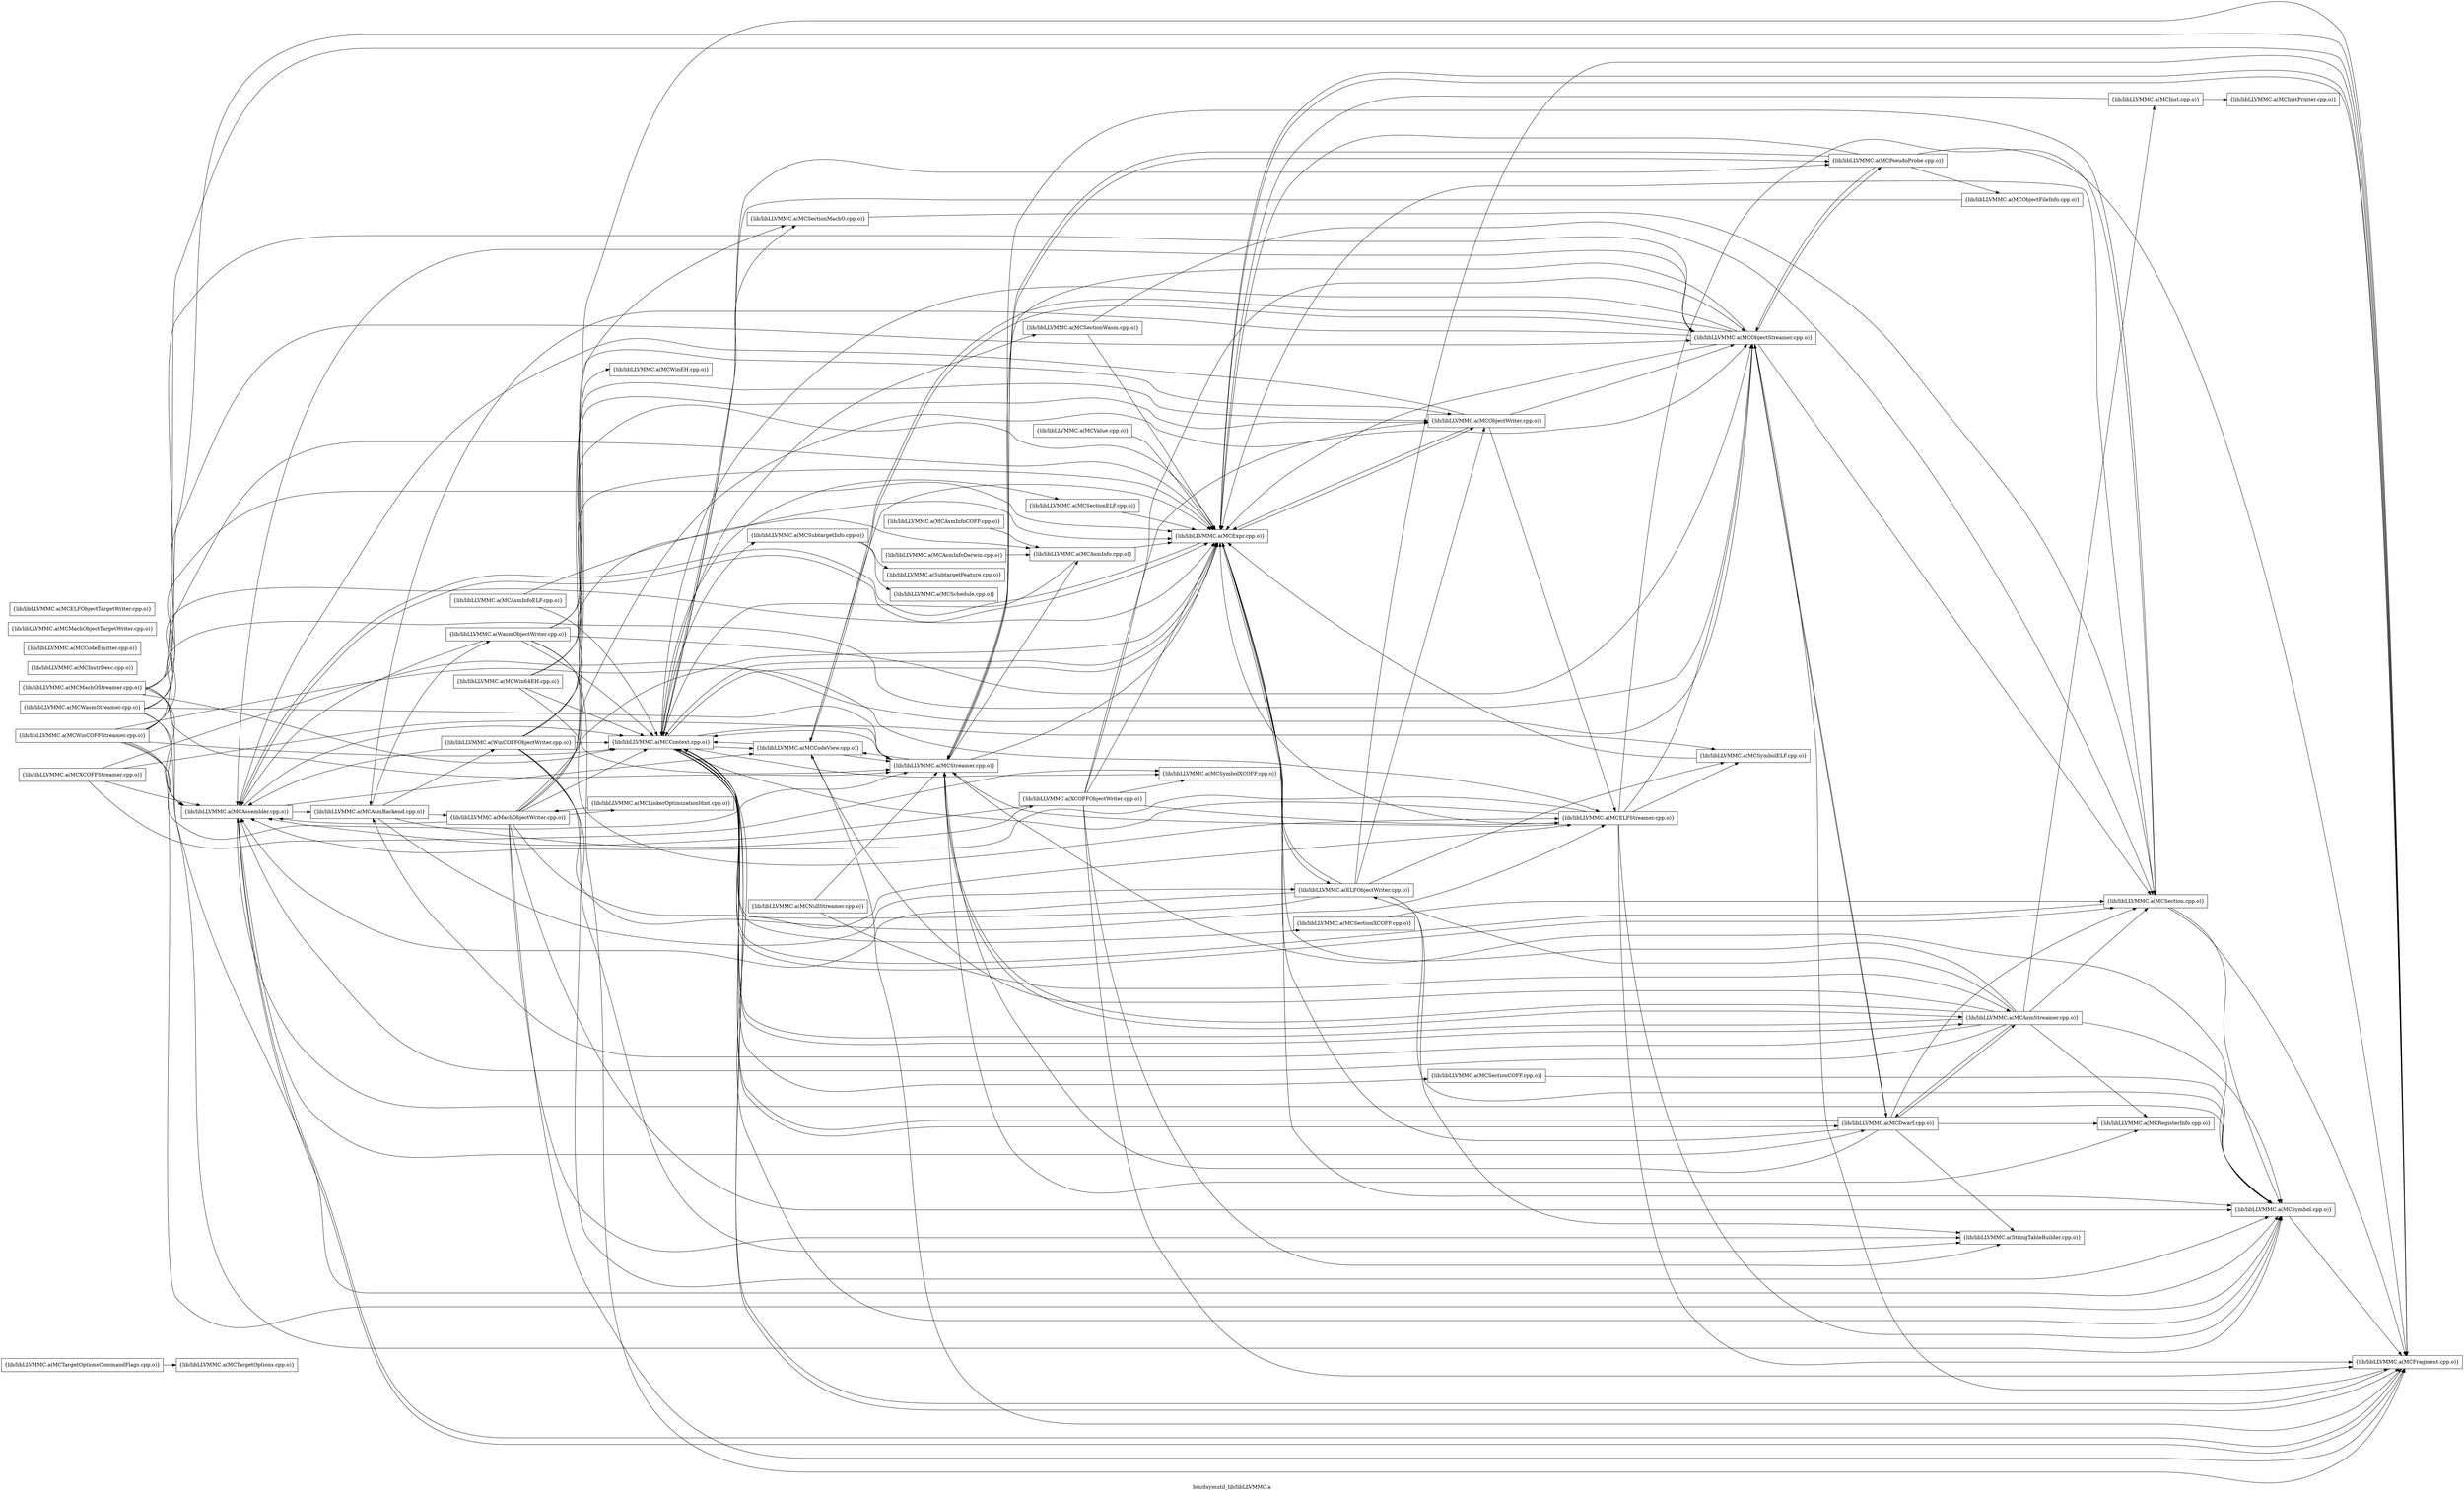 digraph "bin/dsymutil_lib/libLLVMMC.a" {
	label="bin/dsymutil_lib/libLLVMMC.a";
	rankdir=LR;
	{ rank=same; Node0x562b7e0f30f8;  }
	{ rank=same; Node0x562b7e0f30f8;  }

	Node0x562b7e0f30f8 [shape=record,shape=box,group=0,label="{lib/libLLVMMC.a(MCTargetOptionsCommandFlags.cpp.o)}"];
	Node0x562b7e0f30f8 -> Node0x562b7e0f2518;
	Node0x562b7e0f6898 [shape=record,shape=box,group=0,label="{lib/libLLVMMC.a(MCAssembler.cpp.o)}"];
	Node0x562b7e0f6898 -> Node0x562b7e0f8558;
	Node0x562b7e0f6898 -> Node0x562b7e0f1f28;
	Node0x562b7e0f6898 -> Node0x562b7e1112d8;
	Node0x562b7e0f6898 -> Node0x562b7e1124a8;
	Node0x562b7e0f6898 -> Node0x562b7e111288;
	Node0x562b7e0f6898 -> Node0x562b7e10f208;
	Node0x562b7e0f6898 -> Node0x562b7e0ec028;
	Node0x562b7e10f208 [shape=record,shape=box,group=0,label="{lib/libLLVMMC.a(MCFragment.cpp.o)}"];
	Node0x562b7e10f208 -> Node0x562b7e0f6898;
	Node0x562b7e10f208 -> Node0x562b7e1112d8;
	Node0x562b7e10f208 -> Node0x562b7e111288;
	Node0x562b7e0eb178 [shape=record,shape=box,group=0,label="{lib/libLLVMMC.a(MCObjectStreamer.cpp.o)}"];
	Node0x562b7e0eb178 -> Node0x562b7e0f8558;
	Node0x562b7e0eb178 -> Node0x562b7e0f6898;
	Node0x562b7e0eb178 -> Node0x562b7e0f1f28;
	Node0x562b7e0eb178 -> Node0x562b7e1112d8;
	Node0x562b7e0eb178 -> Node0x562b7e1124a8;
	Node0x562b7e0eb178 -> Node0x562b7e111288;
	Node0x562b7e0eb178 -> Node0x562b7e10f208;
	Node0x562b7e0eb178 -> Node0x562b7e0ef4f8;
	Node0x562b7e0eb178 -> Node0x562b7e0edf68;
	Node0x562b7e0eb178 -> Node0x562b7e0eb498;
	Node0x562b7e105c58 [shape=record,shape=box,group=0,label="{lib/libLLVMMC.a(MachObjectWriter.cpp.o)}"];
	Node0x562b7e105c58 -> Node0x562b7e0f6898;
	Node0x562b7e105c58 -> Node0x562b7e1112d8;
	Node0x562b7e105c58 -> Node0x562b7e110108;
	Node0x562b7e105c58 -> Node0x562b7e111288;
	Node0x562b7e105c58 -> Node0x562b7e10f208;
	Node0x562b7e105c58 -> Node0x562b7e0eb178;
	Node0x562b7e105c58 -> Node0x562b7e0ead18;
	Node0x562b7e105c58 -> Node0x562b7e1103d8;
	Node0x562b7e105c58 -> Node0x562b7e0ec028;
	Node0x562b7e105c58 -> Node0x562b7e1051b8;
	Node0x562b7e105c58 -> Node0x562b7e104498;
	Node0x562b7e1112d8 [shape=record,shape=box,group=0,label="{lib/libLLVMMC.a(MCContext.cpp.o)}"];
	Node0x562b7e1112d8 -> Node0x562b7e0f5b78;
	Node0x562b7e1112d8 -> Node0x562b7e0f1f28;
	Node0x562b7e1112d8 -> Node0x562b7e1124a8;
	Node0x562b7e1112d8 -> Node0x562b7e111288;
	Node0x562b7e1112d8 -> Node0x562b7e10f208;
	Node0x562b7e1112d8 -> Node0x562b7e0ef4f8;
	Node0x562b7e1112d8 -> Node0x562b7e0edf68;
	Node0x562b7e1112d8 -> Node0x562b7e0ed7e8;
	Node0x562b7e1112d8 -> Node0x562b7e0ed0b8;
	Node0x562b7e1112d8 -> Node0x562b7e1103d8;
	Node0x562b7e1112d8 -> Node0x562b7e110b08;
	Node0x562b7e1112d8 -> Node0x562b7e0eadb8;
	Node0x562b7e1112d8 -> Node0x562b7e0ebcb8;
	Node0x562b7e1112d8 -> Node0x562b7e0ec028;
	Node0x562b7e1112d8 -> Node0x562b7e0ec7a8;
	Node0x562b7e1112d8 -> Node0x562b7e0f2338;
	Node0x562b7e111288 [shape=record,shape=box,group=0,label="{lib/libLLVMMC.a(MCExpr.cpp.o)}"];
	Node0x562b7e111288 -> Node0x562b7e0f88c8;
	Node0x562b7e111288 -> Node0x562b7e0f6898;
	Node0x562b7e111288 -> Node0x562b7e1112d8;
	Node0x562b7e111288 -> Node0x562b7e10f208;
	Node0x562b7e111288 -> Node0x562b7e0ead18;
	Node0x562b7e111288 -> Node0x562b7e0ec028;
	Node0x562b7e0eb498 [shape=record,shape=box,group=0,label="{lib/libLLVMMC.a(MCStreamer.cpp.o)}"];
	Node0x562b7e0eb498 -> Node0x562b7e0f9548;
	Node0x562b7e0eb498 -> Node0x562b7e0f5b78;
	Node0x562b7e0eb498 -> Node0x562b7e0f1f28;
	Node0x562b7e0eb498 -> Node0x562b7e1112d8;
	Node0x562b7e0eb498 -> Node0x562b7e111288;
	Node0x562b7e0eb498 -> Node0x562b7e0ef4f8;
	Node0x562b7e0eb498 -> Node0x562b7e0eed28;
	Node0x562b7e0eb498 -> Node0x562b7e0edf68;
	Node0x562b7e0eb498 -> Node0x562b7e0ec028;
	Node0x562b7e0ec028 [shape=record,shape=box,group=0,label="{lib/libLLVMMC.a(MCSymbol.cpp.o)}"];
	Node0x562b7e0ec028 -> Node0x562b7e10f208;
	Node0x562b7e10e038 [shape=record,shape=box,group=0,label="{lib/libLLVMMC.a(MCInstrDesc.cpp.o)}"];
	Node0x562b7e0eed28 [shape=record,shape=box,group=0,label="{lib/libLLVMMC.a(MCRegisterInfo.cpp.o)}"];
	Node0x562b7e0ebcb8 [shape=record,shape=box,group=0,label="{lib/libLLVMMC.a(MCSubtargetInfo.cpp.o)}"];
	Node0x562b7e0ebcb8 -> Node0x562b7e0ee5a8;
	Node0x562b7e0ebcb8 -> Node0x562b7e1038b8;
	Node0x562b7e0ee5a8 [shape=record,shape=box,group=0,label="{lib/libLLVMMC.a(MCSchedule.cpp.o)}"];
	Node0x562b7e10f668 [shape=record,shape=box,group=0,label="{lib/libLLVMMC.a(MCInstPrinter.cpp.o)}"];
	Node0x562b7e0f9548 [shape=record,shape=box,group=0,label="{lib/libLLVMMC.a(MCAsmInfo.cpp.o)}"];
	Node0x562b7e0f9548 -> Node0x562b7e1112d8;
	Node0x562b7e0f9548 -> Node0x562b7e111288;
	Node0x562b7e0f2518 [shape=record,shape=box,group=0,label="{lib/libLLVMMC.a(MCTargetOptions.cpp.o)}"];
	Node0x562b7e0f8558 [shape=record,shape=box,group=0,label="{lib/libLLVMMC.a(MCAsmBackend.cpp.o)}"];
	Node0x562b7e0f8558 -> Node0x562b7e0f88c8;
	Node0x562b7e0f8558 -> Node0x562b7e105c58;
	Node0x562b7e0f8558 -> Node0x562b7e104088;
	Node0x562b7e0f8558 -> Node0x562b7e102f08;
	Node0x562b7e0f8558 -> Node0x562b7e102788;
	Node0x562b7e10ef38 [shape=record,shape=box,group=0,label="{lib/libLLVMMC.a(MCInst.cpp.o)}"];
	Node0x562b7e10ef38 -> Node0x562b7e111288;
	Node0x562b7e10ef38 -> Node0x562b7e10f668;
	Node0x562b7e0f4a48 [shape=record,shape=box,group=0,label="{lib/libLLVMMC.a(MCAsmInfoCOFF.cpp.o)}"];
	Node0x562b7e0f4a48 -> Node0x562b7e0f9548;
	Node0x562b7e0f4c78 [shape=record,shape=box,group=0,label="{lib/libLLVMMC.a(MCAsmInfoDarwin.cpp.o)}"];
	Node0x562b7e0f4c78 -> Node0x562b7e0f9548;
	Node0x562b7e0f5858 [shape=record,shape=box,group=0,label="{lib/libLLVMMC.a(MCAsmInfoELF.cpp.o)}"];
	Node0x562b7e0f5858 -> Node0x562b7e0f9548;
	Node0x562b7e0f5858 -> Node0x562b7e1112d8;
	Node0x562b7e0f6b68 [shape=record,shape=box,group=0,label="{lib/libLLVMMC.a(MCCodeEmitter.cpp.o)}"];
	Node0x562b7e10e128 [shape=record,shape=box,group=0,label="{lib/libLLVMMC.a(MCMachObjectTargetWriter.cpp.o)}"];
	Node0x562b7e112188 [shape=record,shape=box,group=0,label="{lib/libLLVMMC.a(MCELFObjectTargetWriter.cpp.o)}"];
	Node0x562b7e0f32d8 [shape=record,shape=box,group=0,label="{lib/libLLVMMC.a(MCValue.cpp.o)}"];
	Node0x562b7e0f32d8 -> Node0x562b7e111288;
	Node0x562b7e102f08 [shape=record,shape=box,group=0,label="{lib/libLLVMMC.a(WinCOFFObjectWriter.cpp.o)}"];
	Node0x562b7e102f08 -> Node0x562b7e0f6898;
	Node0x562b7e102f08 -> Node0x562b7e1112d8;
	Node0x562b7e102f08 -> Node0x562b7e110108;
	Node0x562b7e102f08 -> Node0x562b7e111288;
	Node0x562b7e102f08 -> Node0x562b7e10f208;
	Node0x562b7e102f08 -> Node0x562b7e0ead18;
	Node0x562b7e102f08 -> Node0x562b7e0ec028;
	Node0x562b7e102f08 -> Node0x562b7e104498;
	Node0x562b7e0f42c8 [shape=record,shape=box,group=0,label="{lib/libLLVMMC.a(MCWin64EH.cpp.o)}"];
	Node0x562b7e0f42c8 -> Node0x562b7e1112d8;
	Node0x562b7e0f42c8 -> Node0x562b7e111288;
	Node0x562b7e0f42c8 -> Node0x562b7e0eb498;
	Node0x562b7e0f42c8 -> Node0x562b7e1062e8;
	Node0x562b7e106f68 [shape=record,shape=box,group=0,label="{lib/libLLVMMC.a(MCWinCOFFStreamer.cpp.o)}"];
	Node0x562b7e106f68 -> Node0x562b7e0f6898;
	Node0x562b7e106f68 -> Node0x562b7e1112d8;
	Node0x562b7e106f68 -> Node0x562b7e110108;
	Node0x562b7e106f68 -> Node0x562b7e111288;
	Node0x562b7e106f68 -> Node0x562b7e10f208;
	Node0x562b7e106f68 -> Node0x562b7e0eb178;
	Node0x562b7e106f68 -> Node0x562b7e0eb498;
	Node0x562b7e106f68 -> Node0x562b7e0ec028;
	Node0x562b7e1062e8 [shape=record,shape=box,group=0,label="{lib/libLLVMMC.a(MCWinEH.cpp.o)}"];
	Node0x562b7e0f1f28 [shape=record,shape=box,group=0,label="{lib/libLLVMMC.a(MCCodeView.cpp.o)}"];
	Node0x562b7e0f1f28 -> Node0x562b7e1112d8;
	Node0x562b7e0f1f28 -> Node0x562b7e111288;
	Node0x562b7e0f1f28 -> Node0x562b7e10f208;
	Node0x562b7e0f1f28 -> Node0x562b7e0eb178;
	Node0x562b7e0f1f28 -> Node0x562b7e0eb498;
	Node0x562b7e0eb948 [shape=record,shape=box,group=0,label="{lib/libLLVMMC.a(MCObjectFileInfo.cpp.o)}"];
	Node0x562b7e0eb948 -> Node0x562b7e1112d8;
	Node0x562b7e1124a8 [shape=record,shape=box,group=0,label="{lib/libLLVMMC.a(MCDwarf.cpp.o)}"];
	Node0x562b7e1124a8 -> Node0x562b7e0f5b78;
	Node0x562b7e1124a8 -> Node0x562b7e1112d8;
	Node0x562b7e1124a8 -> Node0x562b7e111288;
	Node0x562b7e1124a8 -> Node0x562b7e0eb178;
	Node0x562b7e1124a8 -> Node0x562b7e0eed28;
	Node0x562b7e1124a8 -> Node0x562b7e0edf68;
	Node0x562b7e1124a8 -> Node0x562b7e0eb498;
	Node0x562b7e1124a8 -> Node0x562b7e104498;
	Node0x562b7e0f5b78 [shape=record,shape=box,group=0,label="{lib/libLLVMMC.a(MCAsmStreamer.cpp.o)}"];
	Node0x562b7e0f5b78 -> Node0x562b7e0f8558;
	Node0x562b7e0f5b78 -> Node0x562b7e0f88c8;
	Node0x562b7e0f5b78 -> Node0x562b7e0f6898;
	Node0x562b7e0f5b78 -> Node0x562b7e0f1f28;
	Node0x562b7e0f5b78 -> Node0x562b7e1112d8;
	Node0x562b7e0f5b78 -> Node0x562b7e1124a8;
	Node0x562b7e0f5b78 -> Node0x562b7e111288;
	Node0x562b7e0f5b78 -> Node0x562b7e10ef38;
	Node0x562b7e0f5b78 -> Node0x562b7e0eed28;
	Node0x562b7e0f5b78 -> Node0x562b7e0edf68;
	Node0x562b7e0f5b78 -> Node0x562b7e0eb498;
	Node0x562b7e0f5b78 -> Node0x562b7e0ec028;
	Node0x562b7e110108 [shape=record,shape=box,group=0,label="{lib/libLLVMMC.a(MCELFStreamer.cpp.o)}"];
	Node0x562b7e110108 -> Node0x562b7e0f6898;
	Node0x562b7e110108 -> Node0x562b7e1112d8;
	Node0x562b7e110108 -> Node0x562b7e111288;
	Node0x562b7e110108 -> Node0x562b7e10f208;
	Node0x562b7e110108 -> Node0x562b7e0eb178;
	Node0x562b7e110108 -> Node0x562b7e0edf68;
	Node0x562b7e110108 -> Node0x562b7e0eb498;
	Node0x562b7e110108 -> Node0x562b7e0ec028;
	Node0x562b7e110108 -> Node0x562b7e0ec7a8;
	Node0x562b7e10d9a8 [shape=record,shape=box,group=0,label="{lib/libLLVMMC.a(MCMachOStreamer.cpp.o)}"];
	Node0x562b7e10d9a8 -> Node0x562b7e0f6898;
	Node0x562b7e10d9a8 -> Node0x562b7e1112d8;
	Node0x562b7e10d9a8 -> Node0x562b7e111288;
	Node0x562b7e10d9a8 -> Node0x562b7e10f208;
	Node0x562b7e10d9a8 -> Node0x562b7e0eb178;
	Node0x562b7e10d9a8 -> Node0x562b7e0eb498;
	Node0x562b7e10d9a8 -> Node0x562b7e0ec028;
	Node0x562b7e0f3ff8 [shape=record,shape=box,group=0,label="{lib/libLLVMMC.a(MCWasmStreamer.cpp.o)}"];
	Node0x562b7e0f3ff8 -> Node0x562b7e0f6898;
	Node0x562b7e0f3ff8 -> Node0x562b7e111288;
	Node0x562b7e0f3ff8 -> Node0x562b7e0eb178;
	Node0x562b7e0f3ff8 -> Node0x562b7e0eb498;
	Node0x562b7e0f3ff8 -> Node0x562b7e0ec028;
	Node0x562b7e105528 [shape=record,shape=box,group=0,label="{lib/libLLVMMC.a(MCXCOFFStreamer.cpp.o)}"];
	Node0x562b7e105528 -> Node0x562b7e0f6898;
	Node0x562b7e105528 -> Node0x562b7e0eb178;
	Node0x562b7e105528 -> Node0x562b7e0eb498;
	Node0x562b7e105528 -> Node0x562b7e0f2338;
	Node0x562b7e0f88c8 [shape=record,shape=box,group=0,label="{lib/libLLVMMC.a(ELFObjectWriter.cpp.o)}"];
	Node0x562b7e0f88c8 -> Node0x562b7e0f6898;
	Node0x562b7e0f88c8 -> Node0x562b7e1112d8;
	Node0x562b7e0f88c8 -> Node0x562b7e111288;
	Node0x562b7e0f88c8 -> Node0x562b7e10f208;
	Node0x562b7e0f88c8 -> Node0x562b7e0ead18;
	Node0x562b7e0f88c8 -> Node0x562b7e0ec028;
	Node0x562b7e0f88c8 -> Node0x562b7e0ec7a8;
	Node0x562b7e0f88c8 -> Node0x562b7e104498;
	Node0x562b7e104088 [shape=record,shape=box,group=0,label="{lib/libLLVMMC.a(WasmObjectWriter.cpp.o)}"];
	Node0x562b7e104088 -> Node0x562b7e0f6898;
	Node0x562b7e104088 -> Node0x562b7e1112d8;
	Node0x562b7e104088 -> Node0x562b7e110108;
	Node0x562b7e104088 -> Node0x562b7e111288;
	Node0x562b7e104088 -> Node0x562b7e10f208;
	Node0x562b7e104088 -> Node0x562b7e0eb178;
	Node0x562b7e104088 -> Node0x562b7e0ead18;
	Node0x562b7e102788 [shape=record,shape=box,group=0,label="{lib/libLLVMMC.a(XCOFFObjectWriter.cpp.o)}"];
	Node0x562b7e102788 -> Node0x562b7e0f6898;
	Node0x562b7e102788 -> Node0x562b7e110108;
	Node0x562b7e102788 -> Node0x562b7e111288;
	Node0x562b7e102788 -> Node0x562b7e10f208;
	Node0x562b7e102788 -> Node0x562b7e0eb178;
	Node0x562b7e102788 -> Node0x562b7e0ead18;
	Node0x562b7e102788 -> Node0x562b7e0f2338;
	Node0x562b7e102788 -> Node0x562b7e104498;
	Node0x562b7e0ead18 [shape=record,shape=box,group=0,label="{lib/libLLVMMC.a(MCObjectWriter.cpp.o)}"];
	Node0x562b7e0ead18 -> Node0x562b7e0f6898;
	Node0x562b7e0ead18 -> Node0x562b7e110108;
	Node0x562b7e0ead18 -> Node0x562b7e111288;
	Node0x562b7e0ead18 -> Node0x562b7e0eb178;
	Node0x562b7e0ec7a8 [shape=record,shape=box,group=0,label="{lib/libLLVMMC.a(MCSymbolELF.cpp.o)}"];
	Node0x562b7e0ec7a8 -> Node0x562b7e111288;
	Node0x562b7e104498 [shape=record,shape=box,group=0,label="{lib/libLLVMMC.a(StringTableBuilder.cpp.o)}"];
	Node0x562b7e0edf68 [shape=record,shape=box,group=0,label="{lib/libLLVMMC.a(MCSection.cpp.o)}"];
	Node0x562b7e0edf68 -> Node0x562b7e1112d8;
	Node0x562b7e0edf68 -> Node0x562b7e111288;
	Node0x562b7e0edf68 -> Node0x562b7e10f208;
	Node0x562b7e0edf68 -> Node0x562b7e0ec028;
	Node0x562b7e0ef4f8 [shape=record,shape=box,group=0,label="{lib/libLLVMMC.a(MCPseudoProbe.cpp.o)}"];
	Node0x562b7e0ef4f8 -> Node0x562b7e111288;
	Node0x562b7e0ef4f8 -> Node0x562b7e10f208;
	Node0x562b7e0ef4f8 -> Node0x562b7e0eb948;
	Node0x562b7e0ef4f8 -> Node0x562b7e0eb178;
	Node0x562b7e0ef4f8 -> Node0x562b7e0eb498;
	Node0x562b7e0ed7e8 [shape=record,shape=box,group=0,label="{lib/libLLVMMC.a(MCSectionCOFF.cpp.o)}"];
	Node0x562b7e0ed7e8 -> Node0x562b7e0ec028;
	Node0x562b7e0ed0b8 [shape=record,shape=box,group=0,label="{lib/libLLVMMC.a(MCSectionELF.cpp.o)}"];
	Node0x562b7e0ed0b8 -> Node0x562b7e111288;
	Node0x562b7e1103d8 [shape=record,shape=box,group=0,label="{lib/libLLVMMC.a(MCSectionMachO.cpp.o)}"];
	Node0x562b7e1103d8 -> Node0x562b7e0edf68;
	Node0x562b7e110b08 [shape=record,shape=box,group=0,label="{lib/libLLVMMC.a(MCSectionWasm.cpp.o)}"];
	Node0x562b7e110b08 -> Node0x562b7e111288;
	Node0x562b7e110b08 -> Node0x562b7e0edf68;
	Node0x562b7e0eadb8 [shape=record,shape=box,group=0,label="{lib/libLLVMMC.a(MCSectionXCOFF.cpp.o)}"];
	Node0x562b7e0eadb8 -> Node0x562b7e0edf68;
	Node0x562b7e0f2338 [shape=record,shape=box,group=0,label="{lib/libLLVMMC.a(MCSymbolXCOFF.cpp.o)}"];
	Node0x562b7e1038b8 [shape=record,shape=box,group=0,label="{lib/libLLVMMC.a(SubtargetFeature.cpp.o)}"];
	Node0x562b7e1051b8 [shape=record,shape=box,group=0,label="{lib/libLLVMMC.a(MCLinkerOptimizationHint.cpp.o)}"];
	Node0x562b7e1051b8 -> Node0x562b7e105c58;
	Node0x562b7e10e498 [shape=record,shape=box,group=0,label="{lib/libLLVMMC.a(MCNullStreamer.cpp.o)}"];
	Node0x562b7e10e498 -> Node0x562b7e0f5b78;
	Node0x562b7e10e498 -> Node0x562b7e0eb498;
}
